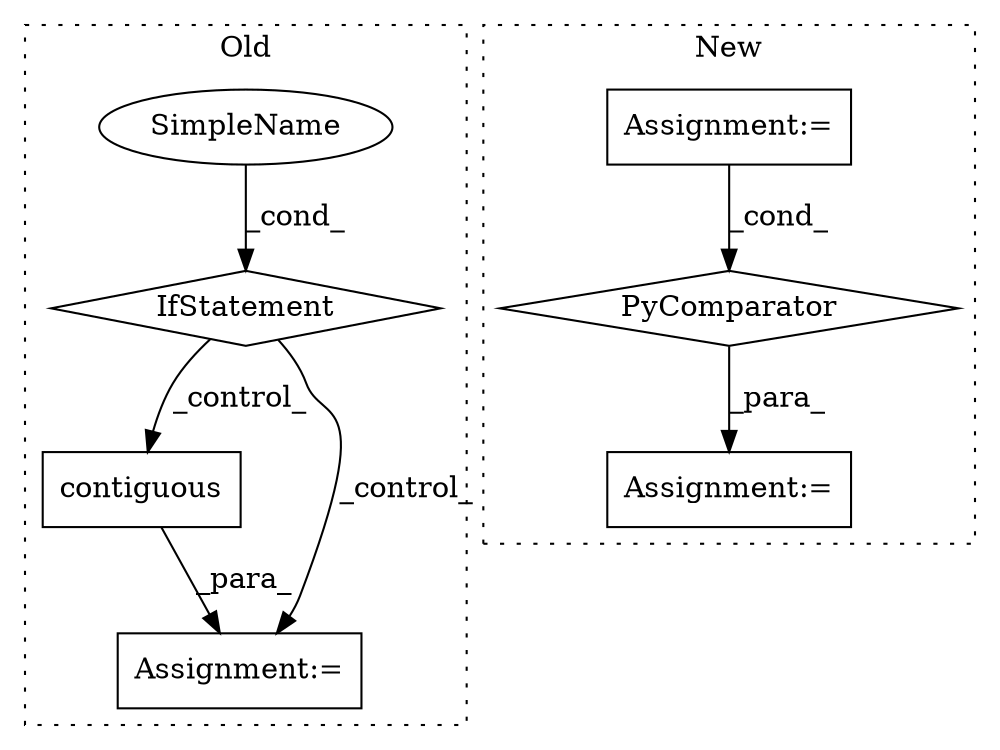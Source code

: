 digraph G {
subgraph cluster0 {
1 [label="contiguous" a="32" s="20092" l="12" shape="box"];
3 [label="IfStatement" a="25" s="19963,19989" l="4,2" shape="diamond"];
4 [label="SimpleName" a="42" s="" l="" shape="ellipse"];
5 [label="Assignment:=" a="7" s="20002" l="1" shape="box"];
label = "Old";
style="dotted";
}
subgraph cluster1 {
2 [label="PyComparator" a="113" s="19053" l="45" shape="diamond"];
6 [label="Assignment:=" a="7" s="19342" l="36" shape="box"];
7 [label="Assignment:=" a="7" s="19053" l="45" shape="box"];
label = "New";
style="dotted";
}
1 -> 5 [label="_para_"];
2 -> 6 [label="_para_"];
3 -> 5 [label="_control_"];
3 -> 1 [label="_control_"];
4 -> 3 [label="_cond_"];
7 -> 2 [label="_cond_"];
}